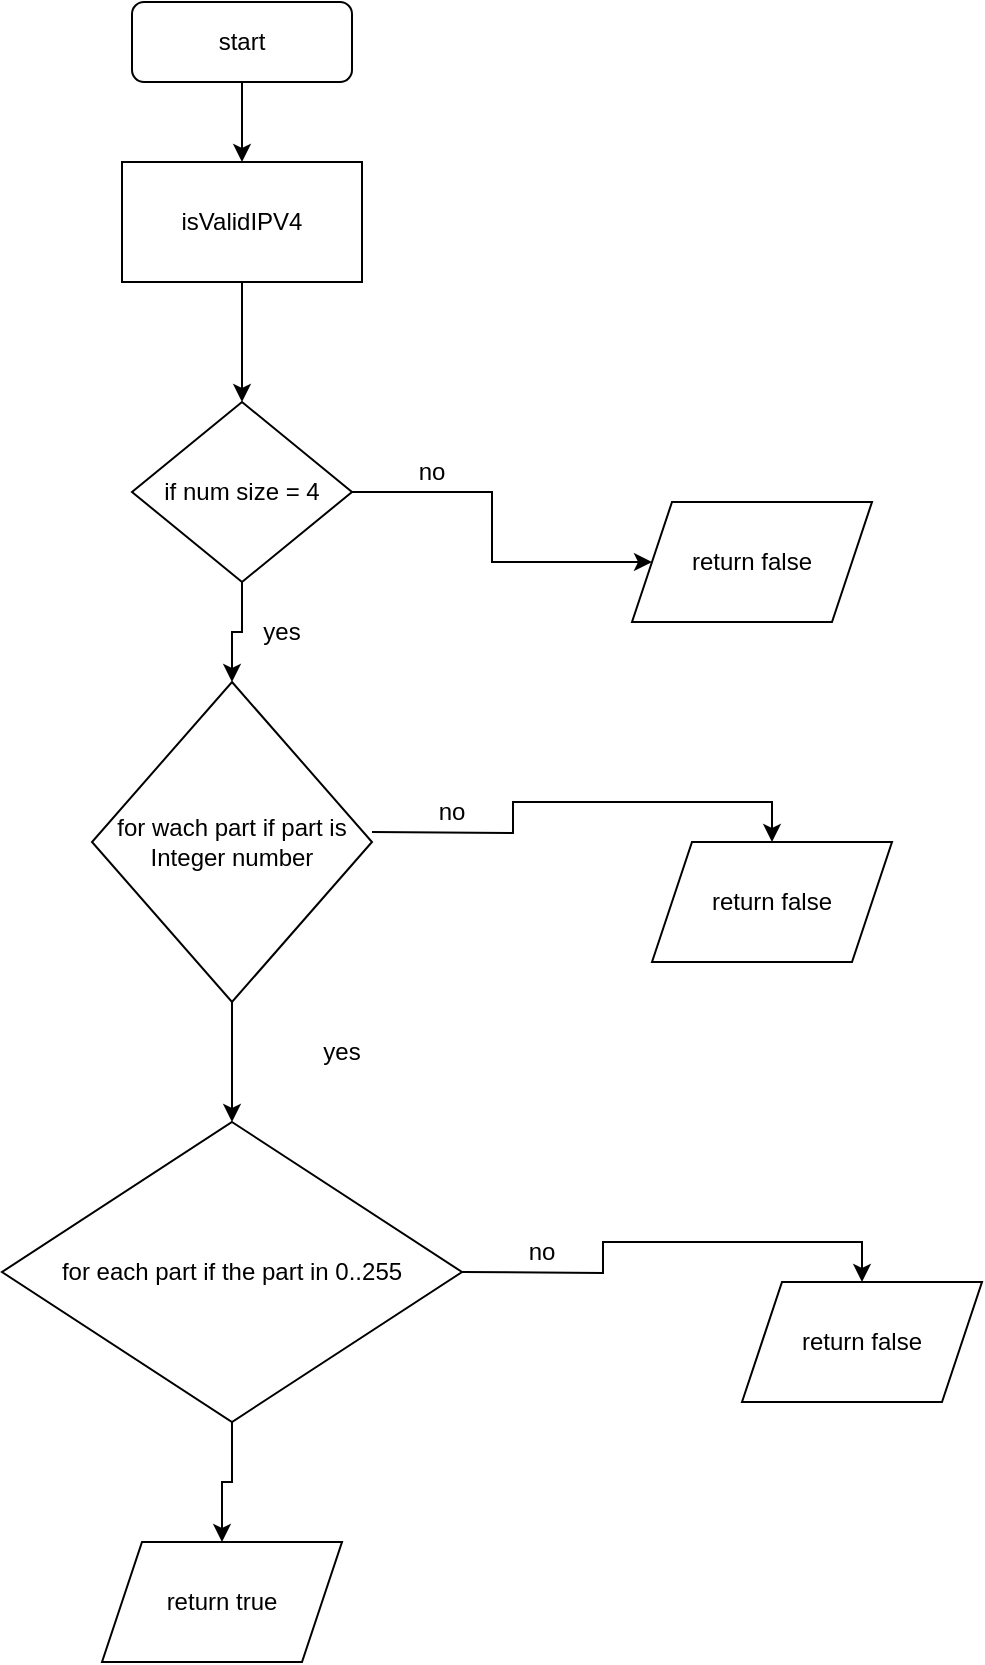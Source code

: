 <mxfile version="26.2.6">
  <diagram name="Page-1" id="mB3tFbn3E8Y5GTGbVFDu">
    <mxGraphModel dx="842" dy="501" grid="1" gridSize="10" guides="1" tooltips="1" connect="1" arrows="1" fold="1" page="1" pageScale="1" pageWidth="850" pageHeight="1100" math="0" shadow="0">
      <root>
        <mxCell id="0" />
        <mxCell id="1" parent="0" />
        <mxCell id="h4ZyD8T_pdn3kP7pAYEb-3" style="edgeStyle=orthogonalEdgeStyle;rounded=0;orthogonalLoop=1;jettySize=auto;html=1;entryX=0.5;entryY=0;entryDx=0;entryDy=0;" edge="1" parent="1" source="h4ZyD8T_pdn3kP7pAYEb-1" target="h4ZyD8T_pdn3kP7pAYEb-2">
          <mxGeometry relative="1" as="geometry" />
        </mxCell>
        <mxCell id="h4ZyD8T_pdn3kP7pAYEb-1" value="start" style="rounded=1;whiteSpace=wrap;html=1;" vertex="1" parent="1">
          <mxGeometry x="350" y="40" width="110" height="40" as="geometry" />
        </mxCell>
        <mxCell id="h4ZyD8T_pdn3kP7pAYEb-5" style="edgeStyle=orthogonalEdgeStyle;rounded=0;orthogonalLoop=1;jettySize=auto;html=1;exitX=0.5;exitY=1;exitDx=0;exitDy=0;entryX=0.5;entryY=0;entryDx=0;entryDy=0;" edge="1" parent="1" source="h4ZyD8T_pdn3kP7pAYEb-2" target="h4ZyD8T_pdn3kP7pAYEb-4">
          <mxGeometry relative="1" as="geometry" />
        </mxCell>
        <mxCell id="h4ZyD8T_pdn3kP7pAYEb-2" value="isValidIPV4" style="rounded=0;whiteSpace=wrap;html=1;" vertex="1" parent="1">
          <mxGeometry x="345" y="120" width="120" height="60" as="geometry" />
        </mxCell>
        <mxCell id="h4ZyD8T_pdn3kP7pAYEb-8" style="edgeStyle=orthogonalEdgeStyle;rounded=0;orthogonalLoop=1;jettySize=auto;html=1;" edge="1" parent="1" source="h4ZyD8T_pdn3kP7pAYEb-4" target="h4ZyD8T_pdn3kP7pAYEb-7">
          <mxGeometry relative="1" as="geometry" />
        </mxCell>
        <mxCell id="h4ZyD8T_pdn3kP7pAYEb-11" style="edgeStyle=orthogonalEdgeStyle;rounded=0;orthogonalLoop=1;jettySize=auto;html=1;" edge="1" parent="1" source="h4ZyD8T_pdn3kP7pAYEb-4" target="h4ZyD8T_pdn3kP7pAYEb-10">
          <mxGeometry relative="1" as="geometry" />
        </mxCell>
        <mxCell id="h4ZyD8T_pdn3kP7pAYEb-4" value="if num size = 4" style="rhombus;whiteSpace=wrap;html=1;" vertex="1" parent="1">
          <mxGeometry x="350" y="240" width="110" height="90" as="geometry" />
        </mxCell>
        <mxCell id="h4ZyD8T_pdn3kP7pAYEb-7" value="return false" style="shape=parallelogram;perimeter=parallelogramPerimeter;whiteSpace=wrap;html=1;fixedSize=1;" vertex="1" parent="1">
          <mxGeometry x="600" y="290" width="120" height="60" as="geometry" />
        </mxCell>
        <mxCell id="h4ZyD8T_pdn3kP7pAYEb-9" value="no" style="text;html=1;align=center;verticalAlign=middle;whiteSpace=wrap;rounded=0;" vertex="1" parent="1">
          <mxGeometry x="470" y="260" width="60" height="30" as="geometry" />
        </mxCell>
        <mxCell id="h4ZyD8T_pdn3kP7pAYEb-17" style="edgeStyle=orthogonalEdgeStyle;rounded=0;orthogonalLoop=1;jettySize=auto;html=1;entryX=0.5;entryY=0;entryDx=0;entryDy=0;" edge="1" parent="1" source="h4ZyD8T_pdn3kP7pAYEb-10" target="h4ZyD8T_pdn3kP7pAYEb-16">
          <mxGeometry relative="1" as="geometry" />
        </mxCell>
        <mxCell id="h4ZyD8T_pdn3kP7pAYEb-10" value="for wach part if part is Integer number" style="rhombus;whiteSpace=wrap;html=1;" vertex="1" parent="1">
          <mxGeometry x="330" y="380" width="140" height="160" as="geometry" />
        </mxCell>
        <mxCell id="h4ZyD8T_pdn3kP7pAYEb-12" value="yes" style="text;html=1;align=center;verticalAlign=middle;whiteSpace=wrap;rounded=0;" vertex="1" parent="1">
          <mxGeometry x="395" y="340" width="60" height="30" as="geometry" />
        </mxCell>
        <mxCell id="h4ZyD8T_pdn3kP7pAYEb-13" style="edgeStyle=orthogonalEdgeStyle;rounded=0;orthogonalLoop=1;jettySize=auto;html=1;" edge="1" parent="1" target="h4ZyD8T_pdn3kP7pAYEb-14">
          <mxGeometry relative="1" as="geometry">
            <mxPoint x="470" y="455" as="sourcePoint" />
          </mxGeometry>
        </mxCell>
        <mxCell id="h4ZyD8T_pdn3kP7pAYEb-14" value="return false" style="shape=parallelogram;perimeter=parallelogramPerimeter;whiteSpace=wrap;html=1;fixedSize=1;" vertex="1" parent="1">
          <mxGeometry x="610" y="460" width="120" height="60" as="geometry" />
        </mxCell>
        <mxCell id="h4ZyD8T_pdn3kP7pAYEb-15" value="no" style="text;html=1;align=center;verticalAlign=middle;whiteSpace=wrap;rounded=0;" vertex="1" parent="1">
          <mxGeometry x="480" y="430" width="60" height="30" as="geometry" />
        </mxCell>
        <mxCell id="h4ZyD8T_pdn3kP7pAYEb-24" style="edgeStyle=orthogonalEdgeStyle;rounded=0;orthogonalLoop=1;jettySize=auto;html=1;entryX=0.5;entryY=0;entryDx=0;entryDy=0;" edge="1" parent="1" source="h4ZyD8T_pdn3kP7pAYEb-16" target="h4ZyD8T_pdn3kP7pAYEb-23">
          <mxGeometry relative="1" as="geometry" />
        </mxCell>
        <mxCell id="h4ZyD8T_pdn3kP7pAYEb-16" value="for each part if the part in 0..255" style="rhombus;whiteSpace=wrap;html=1;" vertex="1" parent="1">
          <mxGeometry x="285" y="600" width="230" height="150" as="geometry" />
        </mxCell>
        <mxCell id="h4ZyD8T_pdn3kP7pAYEb-18" value="yes" style="text;html=1;align=center;verticalAlign=middle;whiteSpace=wrap;rounded=0;" vertex="1" parent="1">
          <mxGeometry x="425" y="550" width="60" height="30" as="geometry" />
        </mxCell>
        <mxCell id="h4ZyD8T_pdn3kP7pAYEb-20" style="edgeStyle=orthogonalEdgeStyle;rounded=0;orthogonalLoop=1;jettySize=auto;html=1;" edge="1" parent="1" target="h4ZyD8T_pdn3kP7pAYEb-21">
          <mxGeometry relative="1" as="geometry">
            <mxPoint x="515" y="675" as="sourcePoint" />
          </mxGeometry>
        </mxCell>
        <mxCell id="h4ZyD8T_pdn3kP7pAYEb-21" value="return false" style="shape=parallelogram;perimeter=parallelogramPerimeter;whiteSpace=wrap;html=1;fixedSize=1;" vertex="1" parent="1">
          <mxGeometry x="655" y="680" width="120" height="60" as="geometry" />
        </mxCell>
        <mxCell id="h4ZyD8T_pdn3kP7pAYEb-22" value="no" style="text;html=1;align=center;verticalAlign=middle;whiteSpace=wrap;rounded=0;" vertex="1" parent="1">
          <mxGeometry x="525" y="650" width="60" height="30" as="geometry" />
        </mxCell>
        <mxCell id="h4ZyD8T_pdn3kP7pAYEb-23" value="return true" style="shape=parallelogram;perimeter=parallelogramPerimeter;whiteSpace=wrap;html=1;fixedSize=1;" vertex="1" parent="1">
          <mxGeometry x="335" y="810" width="120" height="60" as="geometry" />
        </mxCell>
      </root>
    </mxGraphModel>
  </diagram>
</mxfile>
